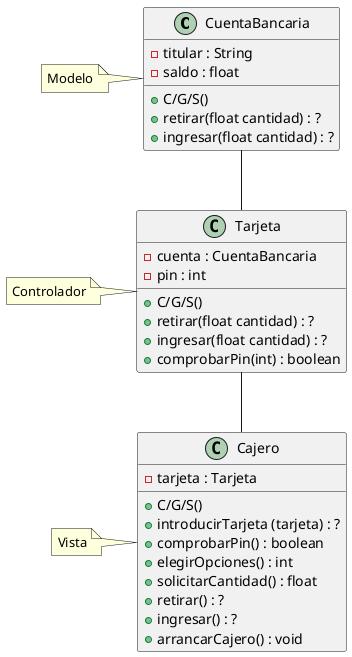 @startuml

class CuentaBancaria {
    - titular : String
    - saldo : float

    + C/G/S()
    + retirar(float cantidad) : ?
    + ingresar(float cantidad) : ?
}

class Tarjeta {
    - cuenta : CuentaBancaria
    - pin : int

    + C/G/S()
    + retirar(float cantidad) : ?
    + ingresar(float cantidad) : ?
    + comprobarPin(int) : boolean
}

class Cajero {
    - tarjeta : Tarjeta

    + C/G/S()
    + introducirTarjeta (tarjeta) : ?
    + comprobarPin() : boolean
    + elegirOpciones() : int
    + solicitarCantidad() : float
    + retirar() : ?
    + ingresar() : ?
    + arrancarCajero() : void
}

Tarjeta -- Cajero
CuentaBancaria -- Tarjeta

note left of CuentaBancaria : Modelo
note left of Tarjeta : Controlador
note left of Cajero : Vista

@enduml